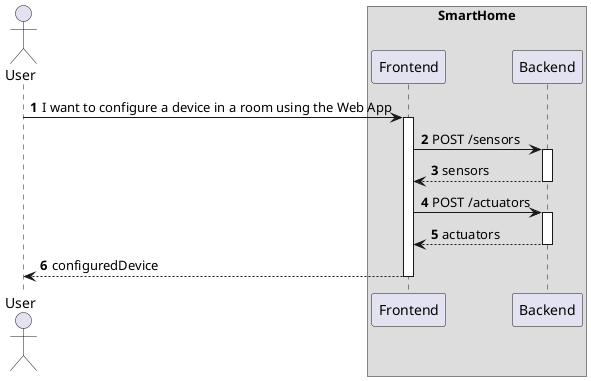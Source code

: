 @startuml
'https://plantuml.com/sequence-diagram
!pragma layout smetana

autonumber

actor "User" as User

    box SmartHome
    participant Frontend as FE
    participant Backend as BE
    end box


User -> FE : I want to configure a device in a room using the Web App
activate FE

FE -> BE : POST /sensors
activate BE

BE --> FE : sensors
deactivate BE

FE -> BE : POST /actuators
activate BE

BE --> FE : actuators
deactivate BE

FE --> User : configuredDevice
deactivate FE





@endumll